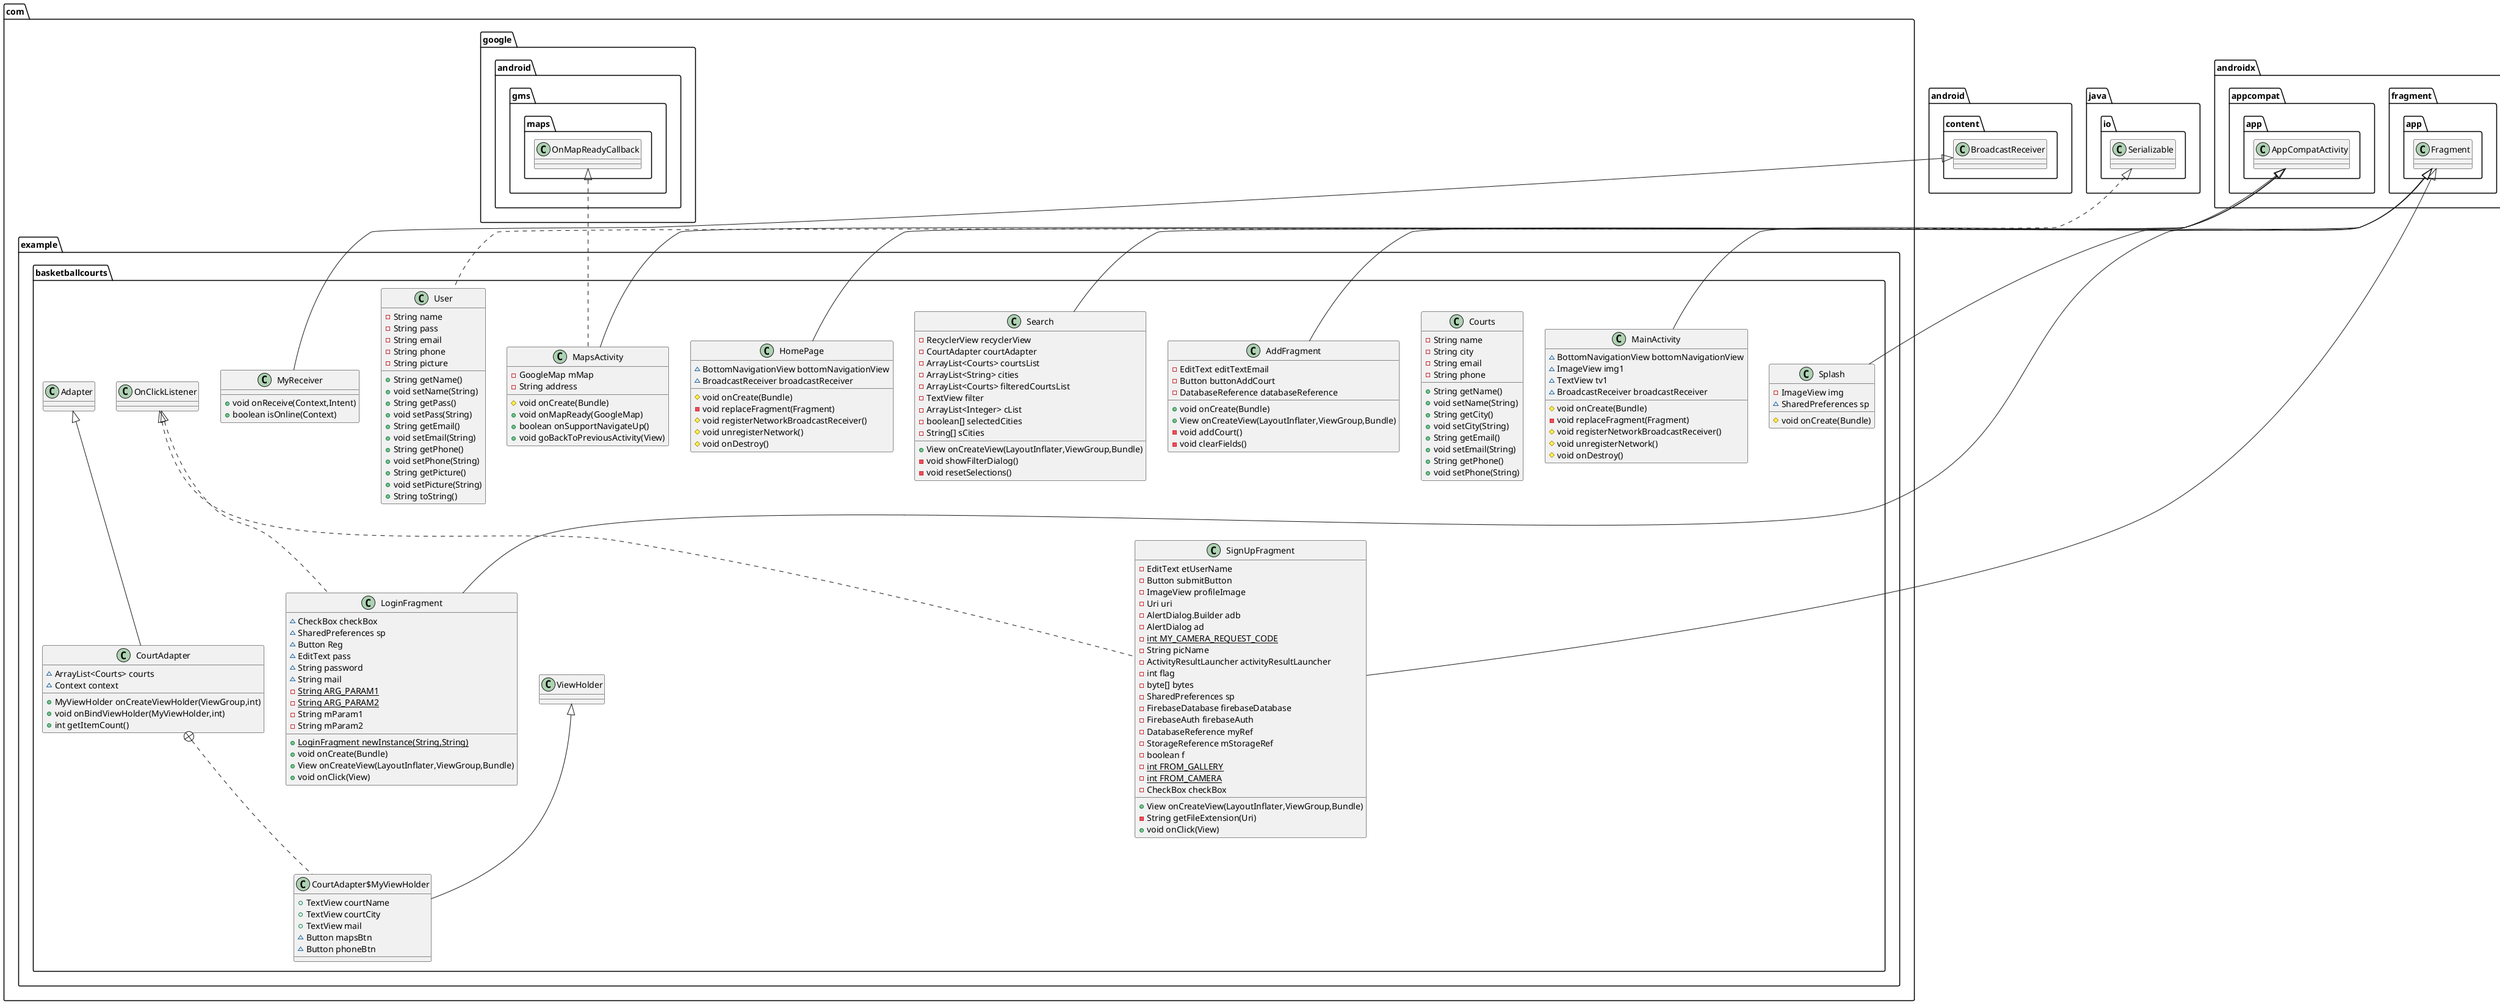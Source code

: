 @startuml
class com.example.basketballcourts.Search {
- RecyclerView recyclerView
- CourtAdapter courtAdapter
- ArrayList<Courts> courtsList
- ArrayList<String> cities
- ArrayList<Courts> filteredCourtsList
- TextView filter
- ArrayList<Integer> cList
- boolean[] selectedCities
- String[] sCities
+ View onCreateView(LayoutInflater,ViewGroup,Bundle)
- void showFilterDialog()
- void resetSelections()
}


class com.example.basketballcourts.MyReceiver {
+ void onReceive(Context,Intent)
+ boolean isOnline(Context)
}

class com.example.basketballcourts.Courts {
- String name
- String city
- String email
- String phone
+ String getName()
+ void setName(String)
+ String getCity()
+ void setCity(String)
+ String getEmail()
+ void setEmail(String)
+ String getPhone()
+ void setPhone(String)
}


class com.example.basketballcourts.HomePage {
~ BottomNavigationView bottomNavigationView
~ BroadcastReceiver broadcastReceiver
# void onCreate(Bundle)
- void replaceFragment(Fragment)
# void registerNetworkBroadcastReceiver()
# void unregisterNetwork()
# void onDestroy()
}


class com.example.basketballcourts.MapsActivity {
- GoogleMap mMap
- String address
# void onCreate(Bundle)
+ void onMapReady(GoogleMap)
+ boolean onSupportNavigateUp()
+ void goBackToPreviousActivity(View)
}


class com.example.basketballcourts.Splash {
- ImageView img
~ SharedPreferences sp
# void onCreate(Bundle)
}


class com.example.basketballcourts.User {
- String name
- String pass
- String email
- String phone
- String picture
+ String getName()
+ void setName(String)
+ String getPass()
+ void setPass(String)
+ String getEmail()
+ void setEmail(String)
+ String getPhone()
+ void setPhone(String)
+ String getPicture()
+ void setPicture(String)
+ String toString()
}


class com.example.basketballcourts.MainActivity {
~ BottomNavigationView bottomNavigationView
~ ImageView img1
~ TextView tv1
~ BroadcastReceiver broadcastReceiver
# void onCreate(Bundle)
- void replaceFragment(Fragment)
# void registerNetworkBroadcastReceiver()
# void unregisterNetwork()
# void onDestroy()
}


class com.example.basketballcourts.CourtAdapter {
~ ArrayList<Courts> courts
~ Context context
+ MyViewHolder onCreateViewHolder(ViewGroup,int)
+ void onBindViewHolder(MyViewHolder,int)
+ int getItemCount()
}


class com.example.basketballcourts.CourtAdapter$MyViewHolder {
+ TextView courtName
+ TextView courtCity
+ TextView mail
~ Button mapsBtn
~ Button phoneBtn
}

class com.example.basketballcourts.LoginFragment {
~ CheckBox checkBox
~ SharedPreferences sp
~ Button Reg
~ EditText pass
~ String password
~ String mail
- {static} String ARG_PARAM1
- {static} String ARG_PARAM2
- String mParam1
- String mParam2
+ {static} LoginFragment newInstance(String,String)
+ void onCreate(Bundle)
+ View onCreateView(LayoutInflater,ViewGroup,Bundle)
+ void onClick(View)
}


class com.example.basketballcourts.SignUpFragment {
- EditText etUserName
- Button submitButton
- ImageView profileImage
- Uri uri
- AlertDialog.Builder adb
- AlertDialog ad
- {static} int MY_CAMERA_REQUEST_CODE
- String picName
- ActivityResultLauncher activityResultLauncher
- int flag
- byte[] bytes
- SharedPreferences sp
- FirebaseDatabase firebaseDatabase
- FirebaseAuth firebaseAuth
- DatabaseReference myRef
- StorageReference mStorageRef
- boolean f
- {static} int FROM_GALLERY
- {static} int FROM_CAMERA
- CheckBox checkBox
+ View onCreateView(LayoutInflater,ViewGroup,Bundle)
- String getFileExtension(Uri)
+ void onClick(View)
}


class com.example.basketballcourts.AddFragment {
- EditText editTextEmail
- Button buttonAddCourt
- DatabaseReference databaseReference
+ void onCreate(Bundle)
+ View onCreateView(LayoutInflater,ViewGroup,Bundle)
- void addCourt()
- void clearFields()
}




androidx.fragment.app.Fragment <|-- com.example.basketballcourts.Search
android.content.BroadcastReceiver <|-- com.example.basketballcourts.MyReceiver
androidx.appcompat.app.AppCompatActivity <|-- com.example.basketballcourts.HomePage
com.google.android.gms.maps.OnMapReadyCallback <|.. com.example.basketballcourts.MapsActivity
androidx.appcompat.app.AppCompatActivity <|-- com.example.basketballcourts.MapsActivity
androidx.appcompat.app.AppCompatActivity <|-- com.example.basketballcourts.Splash
java.io.Serializable <|.. com.example.basketballcourts.User
androidx.appcompat.app.AppCompatActivity <|-- com.example.basketballcourts.MainActivity
com.example.basketballcourts.Adapter <|-- com.example.basketballcourts.CourtAdapter
com.example.basketballcourts.CourtAdapter +.. com.example.basketballcourts.CourtAdapter$MyViewHolder
com.example.basketballcourts.ViewHolder <|-- com.example.basketballcourts.CourtAdapter$MyViewHolder
com.example.basketballcourts.OnClickListener <|.. com.example.basketballcourts.LoginFragment
androidx.fragment.app.Fragment <|-- com.example.basketballcourts.LoginFragment
com.example.basketballcourts.OnClickListener <|.. com.example.basketballcourts.SignUpFragment
androidx.fragment.app.Fragment <|-- com.example.basketballcourts.SignUpFragment
androidx.fragment.app.Fragment <|-- com.example.basketballcourts.AddFragment
@enduml
